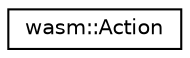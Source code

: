 digraph "Graphical Class Hierarchy"
{
  edge [fontname="Helvetica",fontsize="10",labelfontname="Helvetica",labelfontsize="10"];
  node [fontname="Helvetica",fontsize="10",shape=record];
  rankdir="LR";
  Node0 [label="wasm::Action",height=0.2,width=0.4,color="black", fillcolor="white", style="filled",URL="$structwasm_1_1_action.html"];
}
